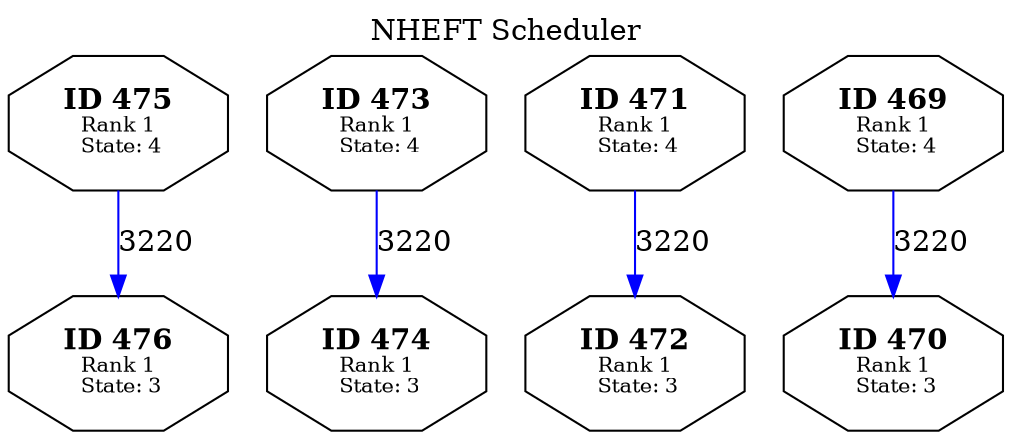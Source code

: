 // Generated in NHEFTScheduler
digraph TargetTaskGraph {
  labelloc="t";
  label="NHEFT Scheduler";
  V476 [label=<<B>ID 476</B><BR /><FONT POINT-SIZE="10">Rank 1<BR /> State: 3</FONT>> shape=octagon];
  V475 [label=<<B>ID 475</B><BR /><FONT POINT-SIZE="10">Rank 1<BR /> State: 4</FONT>> shape=octagon];
  V475 -> V476 [color="blue" label=<3220>];
  V474 [label=<<B>ID 474</B><BR /><FONT POINT-SIZE="10">Rank 1<BR /> State: 3</FONT>> shape=octagon];
  V473 [label=<<B>ID 473</B><BR /><FONT POINT-SIZE="10">Rank 1<BR /> State: 4</FONT>> shape=octagon];
  V473 -> V474 [color="blue" label=<3220>];
  V472 [label=<<B>ID 472</B><BR /><FONT POINT-SIZE="10">Rank 1<BR /> State: 3</FONT>> shape=octagon];
  V471 [label=<<B>ID 471</B><BR /><FONT POINT-SIZE="10">Rank 1<BR /> State: 4</FONT>> shape=octagon];
  V471 -> V472 [color="blue" label=<3220>];
  V470 [label=<<B>ID 470</B><BR /><FONT POINT-SIZE="10">Rank 1<BR /> State: 3</FONT>> shape=octagon];
  V469 [label=<<B>ID 469</B><BR /><FONT POINT-SIZE="10">Rank 1<BR /> State: 4</FONT>> shape=octagon];
  V469 -> V470 [color="blue" label=<3220>];
}

